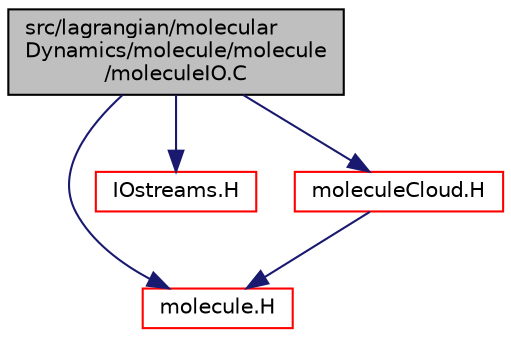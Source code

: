 digraph "src/lagrangian/molecularDynamics/molecule/molecule/moleculeIO.C"
{
  bgcolor="transparent";
  edge [fontname="Helvetica",fontsize="10",labelfontname="Helvetica",labelfontsize="10"];
  node [fontname="Helvetica",fontsize="10",shape=record];
  Node1 [label="src/lagrangian/molecular\lDynamics/molecule/molecule\l/moleculeIO.C",height=0.2,width=0.4,color="black", fillcolor="grey75", style="filled", fontcolor="black"];
  Node1 -> Node2 [color="midnightblue",fontsize="10",style="solid",fontname="Helvetica"];
  Node2 [label="molecule.H",height=0.2,width=0.4,color="red",URL="$a07006.html"];
  Node1 -> Node3 [color="midnightblue",fontsize="10",style="solid",fontname="Helvetica"];
  Node3 [label="IOstreams.H",height=0.2,width=0.4,color="red",URL="$a07889.html",tooltip="Useful combination of include files which define Sin, Sout and Serr and the use of IO streams general..."];
  Node1 -> Node4 [color="midnightblue",fontsize="10",style="solid",fontname="Helvetica"];
  Node4 [label="moleculeCloud.H",height=0.2,width=0.4,color="red",URL="$a07010.html"];
  Node4 -> Node2 [color="midnightblue",fontsize="10",style="solid",fontname="Helvetica"];
}
